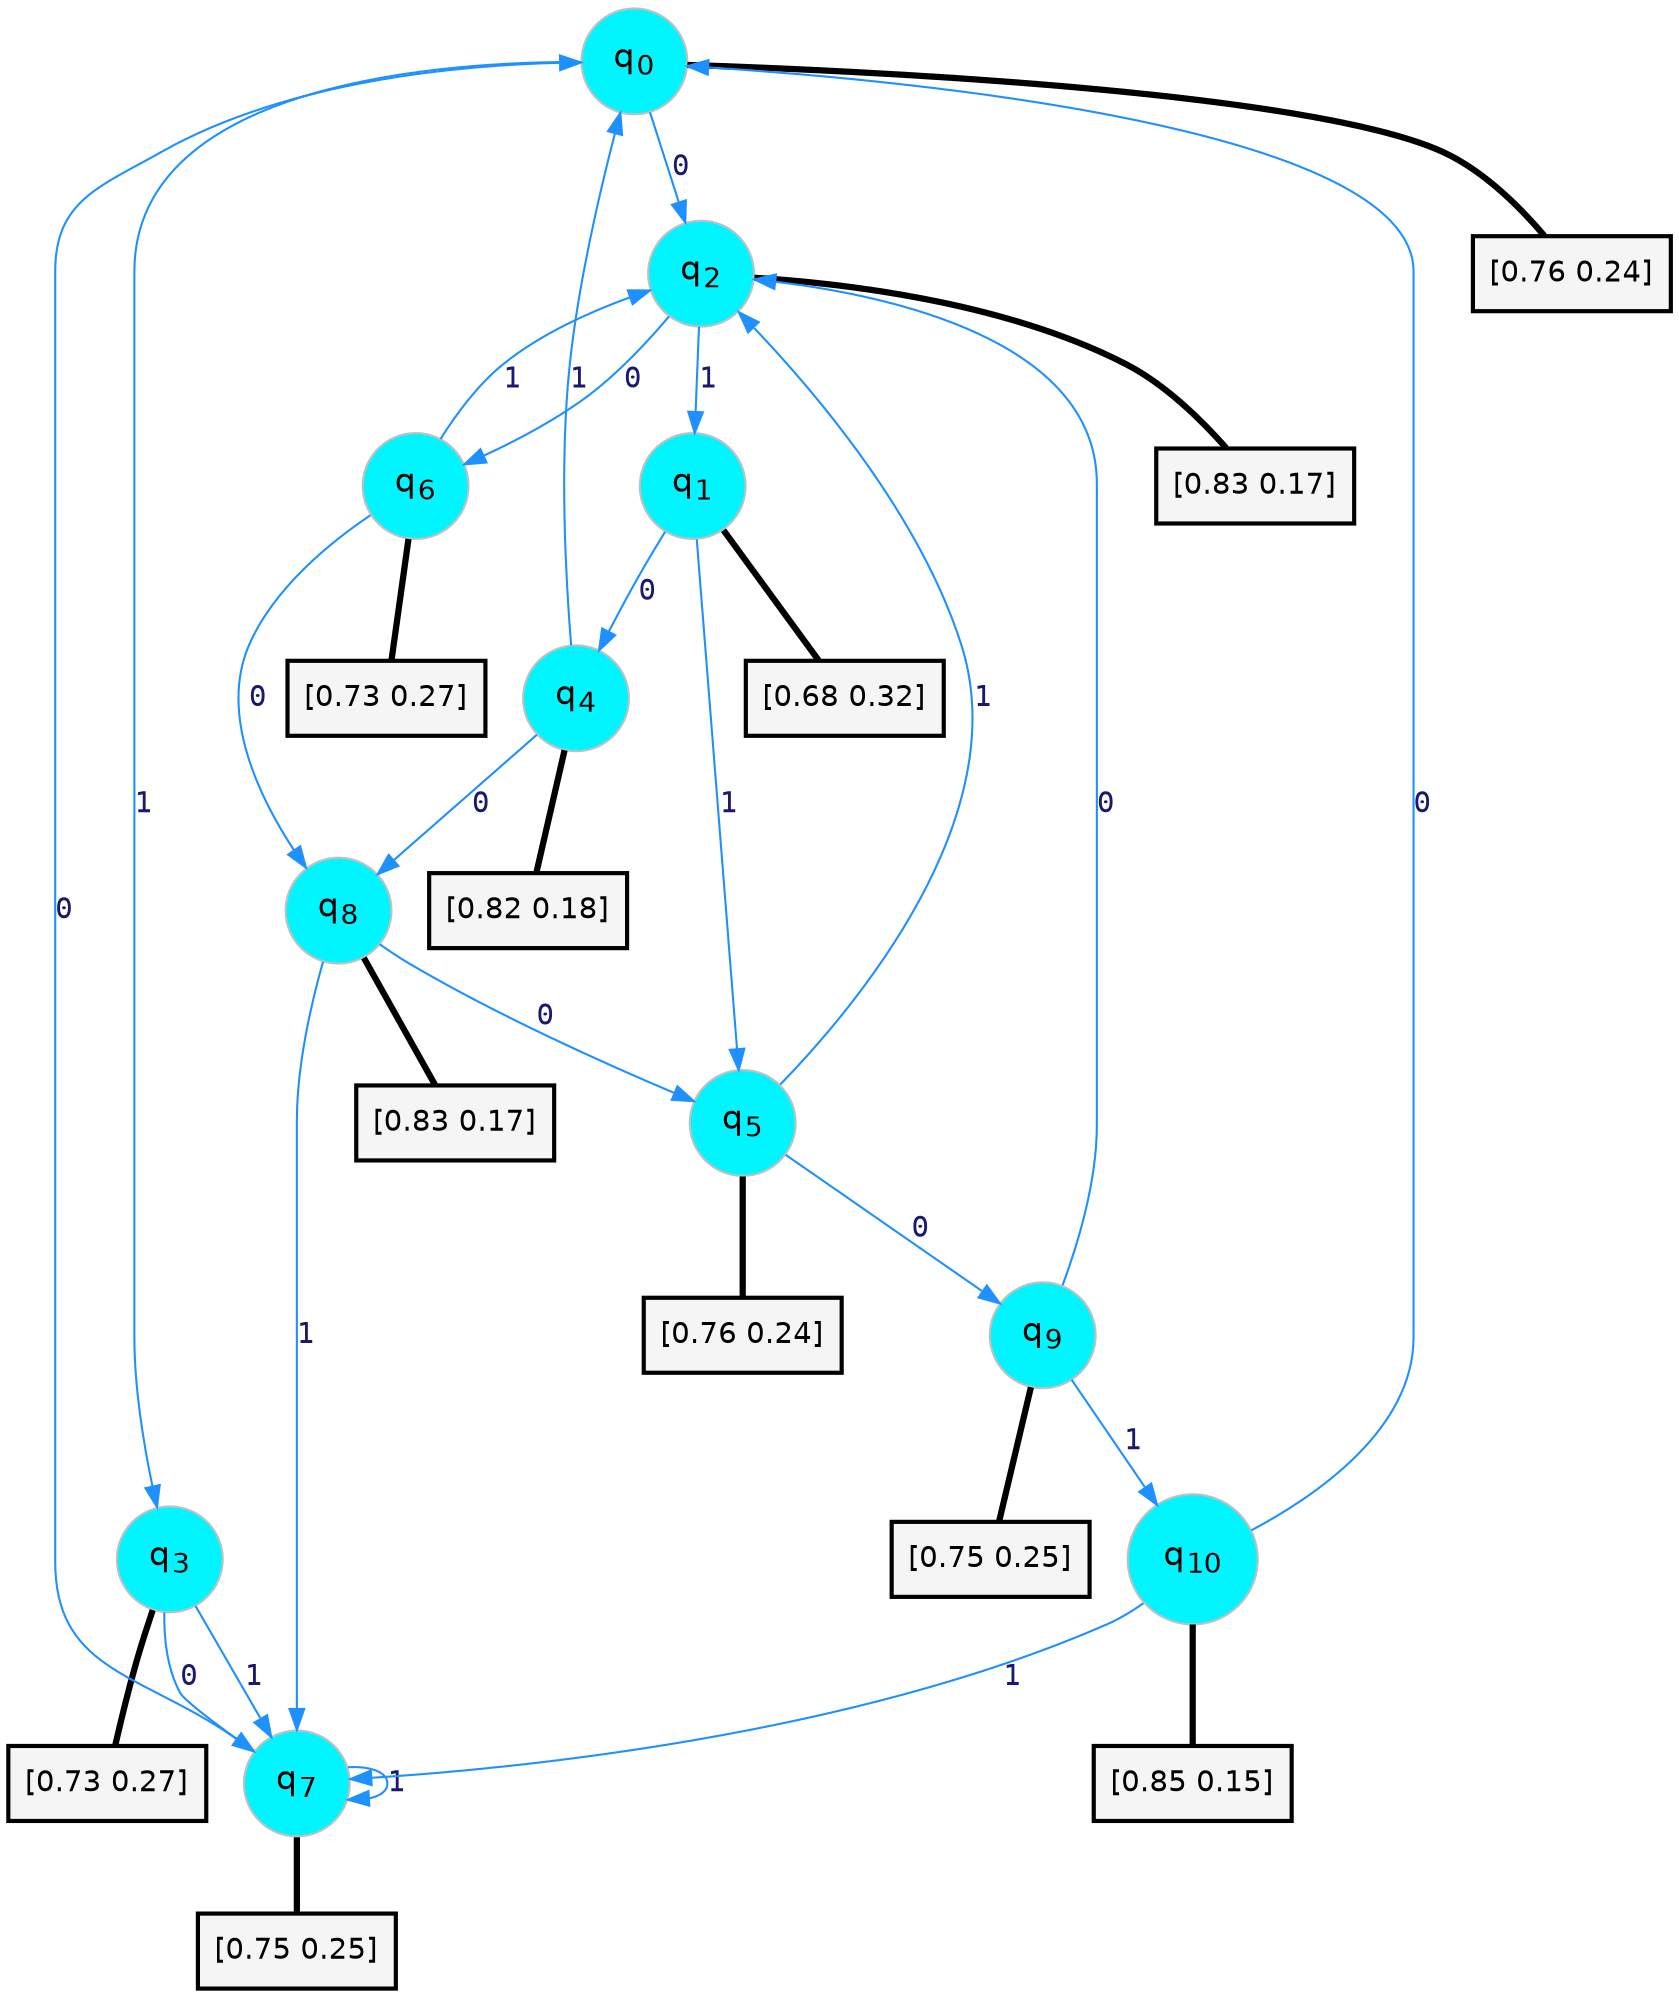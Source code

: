 digraph G {
graph [
bgcolor=transparent, dpi=300, rankdir=TD, size="40,25"];
node [
color=gray, fillcolor=turquoise1, fontcolor=black, fontname=Helvetica, fontsize=16, fontweight=bold, shape=circle, style=filled];
edge [
arrowsize=1, color=dodgerblue1, fontcolor=midnightblue, fontname=courier, fontweight=bold, penwidth=1, style=solid, weight=20];
0[label=<q<SUB>0</SUB>>];
1[label=<q<SUB>1</SUB>>];
2[label=<q<SUB>2</SUB>>];
3[label=<q<SUB>3</SUB>>];
4[label=<q<SUB>4</SUB>>];
5[label=<q<SUB>5</SUB>>];
6[label=<q<SUB>6</SUB>>];
7[label=<q<SUB>7</SUB>>];
8[label=<q<SUB>8</SUB>>];
9[label=<q<SUB>9</SUB>>];
10[label=<q<SUB>10</SUB>>];
11[label="[0.76 0.24]", shape=box,fontcolor=black, fontname=Helvetica, fontsize=14, penwidth=2, fillcolor=whitesmoke,color=black];
12[label="[0.68 0.32]", shape=box,fontcolor=black, fontname=Helvetica, fontsize=14, penwidth=2, fillcolor=whitesmoke,color=black];
13[label="[0.83 0.17]", shape=box,fontcolor=black, fontname=Helvetica, fontsize=14, penwidth=2, fillcolor=whitesmoke,color=black];
14[label="[0.73 0.27]", shape=box,fontcolor=black, fontname=Helvetica, fontsize=14, penwidth=2, fillcolor=whitesmoke,color=black];
15[label="[0.82 0.18]", shape=box,fontcolor=black, fontname=Helvetica, fontsize=14, penwidth=2, fillcolor=whitesmoke,color=black];
16[label="[0.76 0.24]", shape=box,fontcolor=black, fontname=Helvetica, fontsize=14, penwidth=2, fillcolor=whitesmoke,color=black];
17[label="[0.73 0.27]", shape=box,fontcolor=black, fontname=Helvetica, fontsize=14, penwidth=2, fillcolor=whitesmoke,color=black];
18[label="[0.75 0.25]", shape=box,fontcolor=black, fontname=Helvetica, fontsize=14, penwidth=2, fillcolor=whitesmoke,color=black];
19[label="[0.83 0.17]", shape=box,fontcolor=black, fontname=Helvetica, fontsize=14, penwidth=2, fillcolor=whitesmoke,color=black];
20[label="[0.75 0.25]", shape=box,fontcolor=black, fontname=Helvetica, fontsize=14, penwidth=2, fillcolor=whitesmoke,color=black];
21[label="[0.85 0.15]", shape=box,fontcolor=black, fontname=Helvetica, fontsize=14, penwidth=2, fillcolor=whitesmoke,color=black];
0->2 [label=0];
0->3 [label=1];
0->11 [arrowhead=none, penwidth=3,color=black];
1->4 [label=0];
1->5 [label=1];
1->12 [arrowhead=none, penwidth=3,color=black];
2->6 [label=0];
2->1 [label=1];
2->13 [arrowhead=none, penwidth=3,color=black];
3->7 [label=0];
3->7 [label=1];
3->14 [arrowhead=none, penwidth=3,color=black];
4->8 [label=0];
4->0 [label=1];
4->15 [arrowhead=none, penwidth=3,color=black];
5->9 [label=0];
5->2 [label=1];
5->16 [arrowhead=none, penwidth=3,color=black];
6->8 [label=0];
6->2 [label=1];
6->17 [arrowhead=none, penwidth=3,color=black];
7->0 [label=0];
7->7 [label=1];
7->18 [arrowhead=none, penwidth=3,color=black];
8->5 [label=0];
8->7 [label=1];
8->19 [arrowhead=none, penwidth=3,color=black];
9->2 [label=0];
9->10 [label=1];
9->20 [arrowhead=none, penwidth=3,color=black];
10->0 [label=0];
10->7 [label=1];
10->21 [arrowhead=none, penwidth=3,color=black];
}
